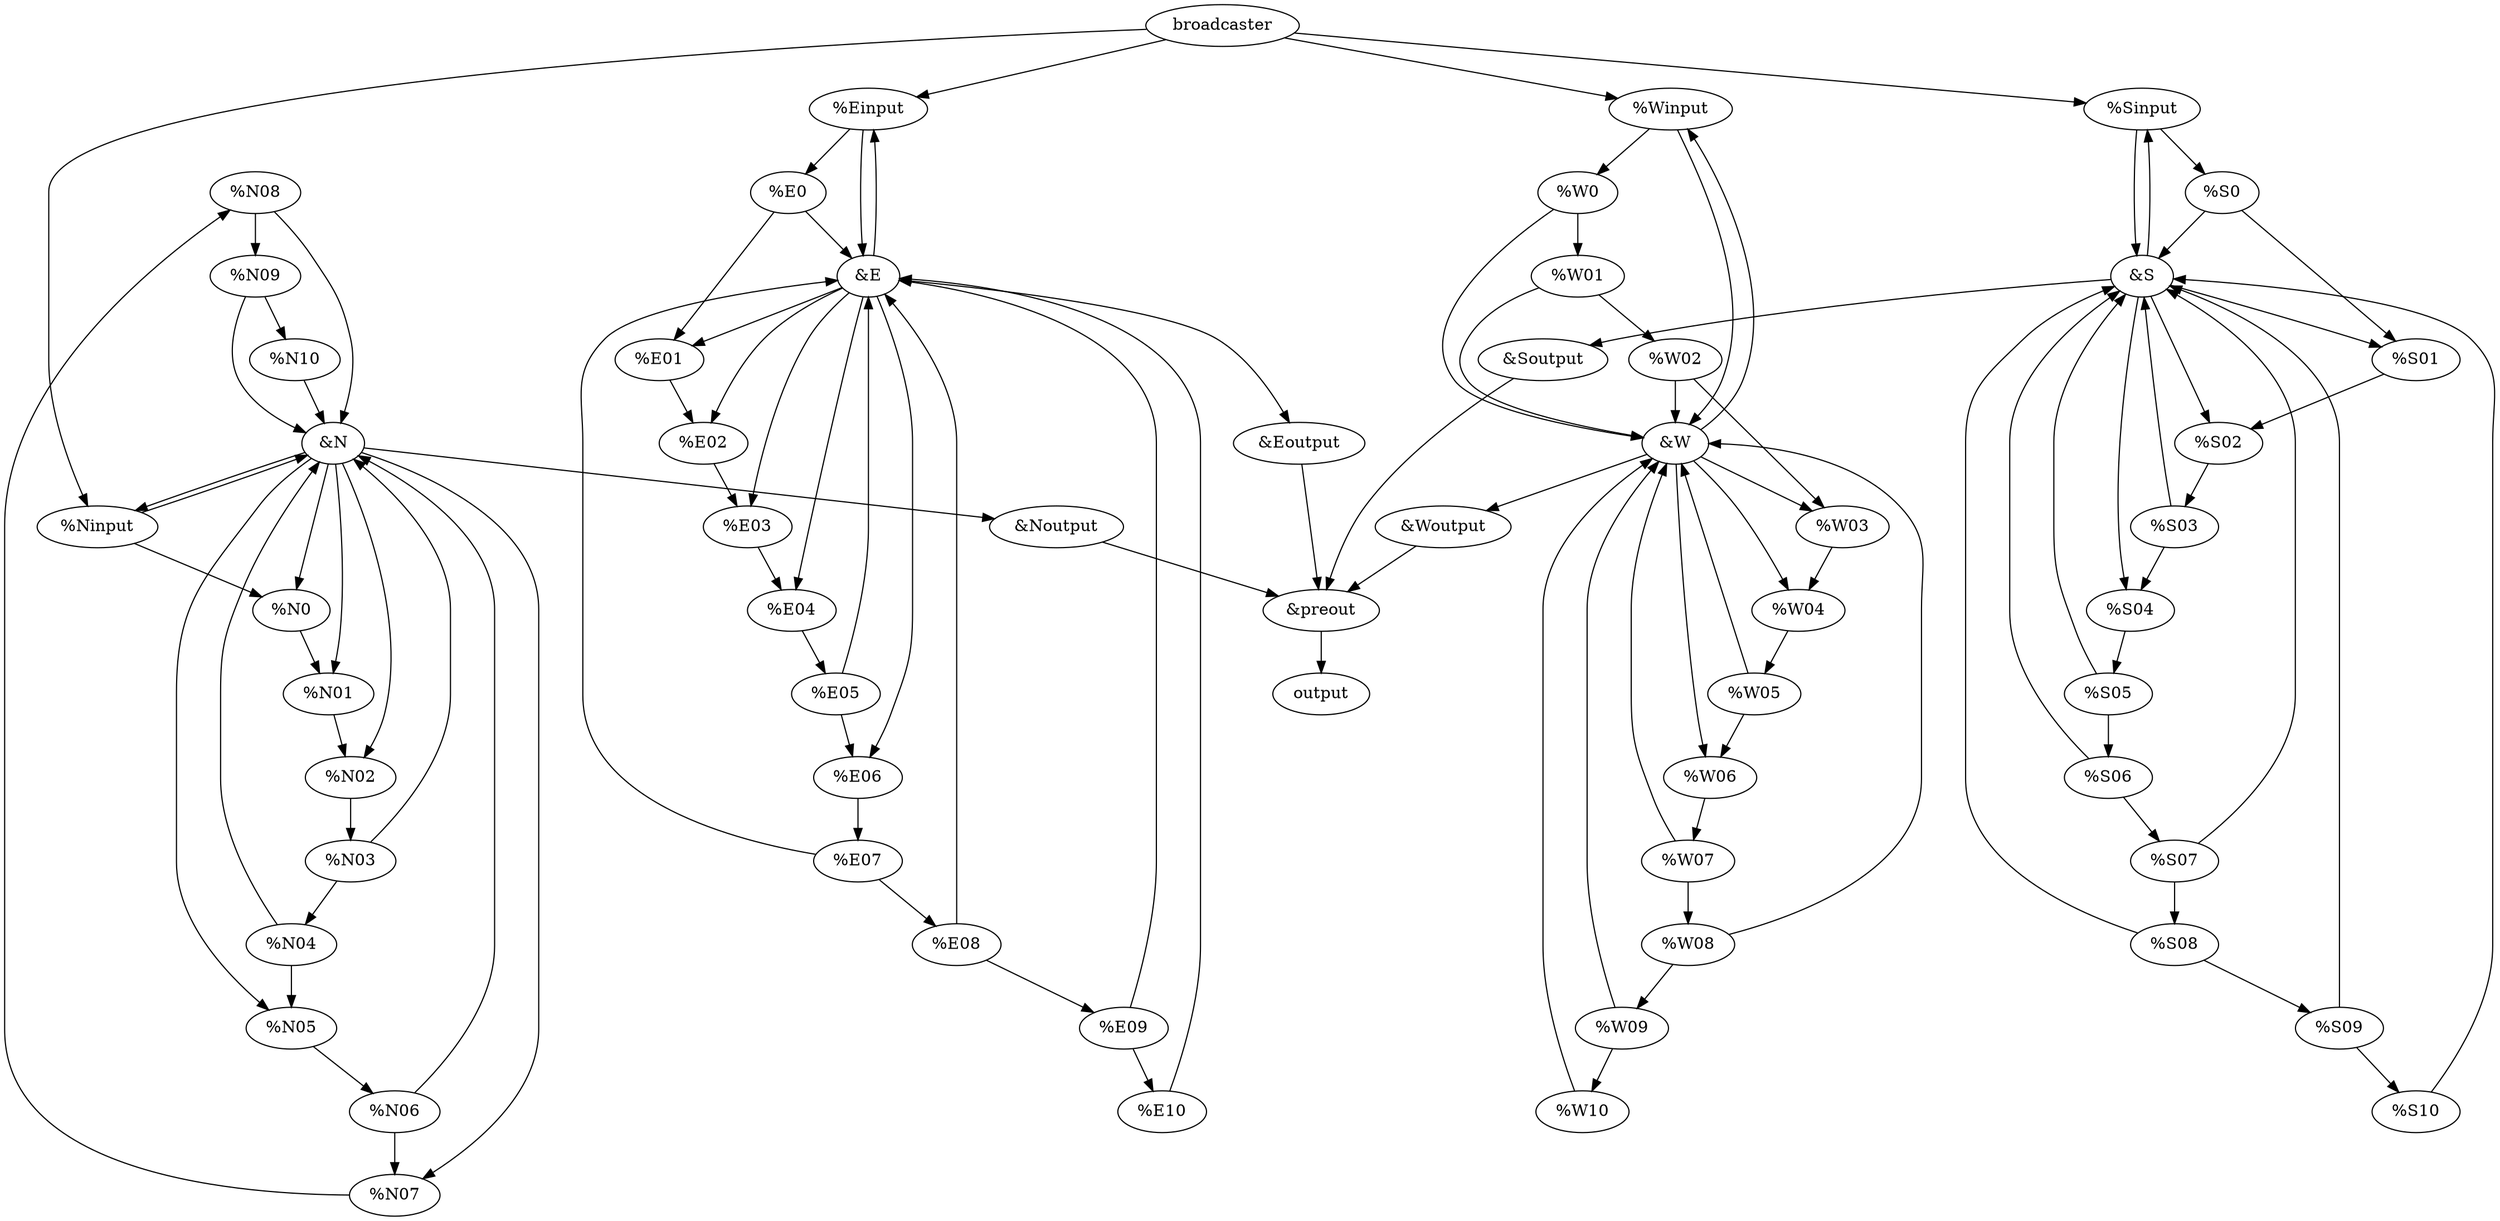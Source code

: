 digraph "AoC 20" {
	N08 [label="%N08"]
	S [label="&S"]
	Ninput [label="%Ninput"]
	W02 [label="%W02"]
	N04 [label="%N04"]
	S05 [label="%S05"]
	W04 [label="%W04"]
	E [label="&E"]
	Woutput [label="&Woutput"]
	W08 [label="%W08"]
	Soutput [label="&Soutput"]
	preout [label="&preout"]
	E06 [label="%E06"]
	N03 [label="%N03"]
	S06 [label="%S06"]
	E05 [label="%E05"]
	N09 [label="%N09"]
	S08 [label="%S08"]
	W01 [label="%W01"]
	W [label="&W"]
	N02 [label="%N02"]
	E07 [label="%E07"]
	output [label=output]
	E02 [label="%E02"]
	Einput [label="%Einput"]
	E03 [label="%E03"]
	Sinput [label="%Sinput"]
	N [label="&N"]
	E0 [label="%E0"]
	S09 [label="%S09"]
	N0 [label="%N0"]
	W07 [label="%W07"]
	E01 [label="%E01"]
	N10 [label="%N10"]
	W0 [label="%W0"]
	Noutput [label="&Noutput"]
	E10 [label="%E10"]
	S01 [label="%S01"]
	S02 [label="%S02"]
	N01 [label="%N01"]
	N07 [label="%N07"]
	S04 [label="%S04"]
	W03 [label="%W03"]
	S03 [label="%S03"]
	N05 [label="%N05"]
	W06 [label="%W06"]
	E08 [label="%E08"]
	broadcaster [label=broadcaster]
	S0 [label="%S0"]
	W05 [label="%W05"]
	W10 [label="%W10"]
	Winput [label="%Winput"]
	S07 [label="%S07"]
	Eoutput [label="&Eoutput"]
	E09 [label="%E09"]
	W09 [label="%W09"]
	N06 [label="%N06"]
	E04 [label="%E04"]
	S10 [label="%S10"]
	E0 -> E01
	E0 -> E
	E01 -> E02
	E02 -> E03
	E03 -> E04
	E04 -> E05
	E05 -> E06
	E05 -> E
	E06 -> E07
	E07 -> E
	E07 -> E08
	E08 -> E09
	E08 -> E
	E09 -> E
	E09 -> E10
	E10 -> E
	Einput -> E
	Einput -> E0
	N0 -> N01
	N01 -> N02
	N02 -> N03
	N03 -> N
	N03 -> N04
	N04 -> N05
	N04 -> N
	N05 -> N06
	N06 -> N
	N06 -> N07
	N07 -> N08
	N08 -> N09
	N08 -> N
	N09 -> N
	N09 -> N10
	N10 -> N
	Ninput -> N
	Ninput -> N0
	S0 -> S
	S0 -> S01
	S01 -> S02
	S02 -> S03
	S03 -> S04
	S03 -> S
	S04 -> S05
	S05 -> S
	S05 -> S06
	S06 -> S
	S06 -> S07
	S07 -> S08
	S07 -> S
	S08 -> S
	S08 -> S09
	S09 -> S
	S09 -> S10
	S10 -> S
	Sinput -> S
	Sinput -> S0
	W0 -> W01
	W0 -> W
	W01 -> W
	W01 -> W02
	W02 -> W
	W02 -> W03
	W03 -> W04
	W04 -> W05
	W05 -> W06
	W05 -> W
	W06 -> W07
	W07 -> W
	W07 -> W08
	W08 -> W
	W08 -> W09
	W09 -> W
	W09 -> W10
	W10 -> W
	Winput -> W
	Winput -> W0
	E -> E06
	E -> E02
	E -> Einput
	E -> E03
	E -> E04
	E -> Eoutput
	E -> E01
	Eoutput -> preout
	N -> N07
	N -> Noutput
	N -> N05
	N -> N0
	N -> N01
	N -> Ninput
	N -> N02
	Noutput -> preout
	S -> S04
	S -> Soutput
	S -> S01
	S -> S02
	S -> Sinput
	Soutput -> preout
	W -> W04
	W -> W03
	W -> Winput
	W -> Woutput
	W -> W06
	Woutput -> preout
	preout -> output
	broadcaster -> Einput
	broadcaster -> Winput
	broadcaster -> Sinput
	broadcaster -> Ninput
}

